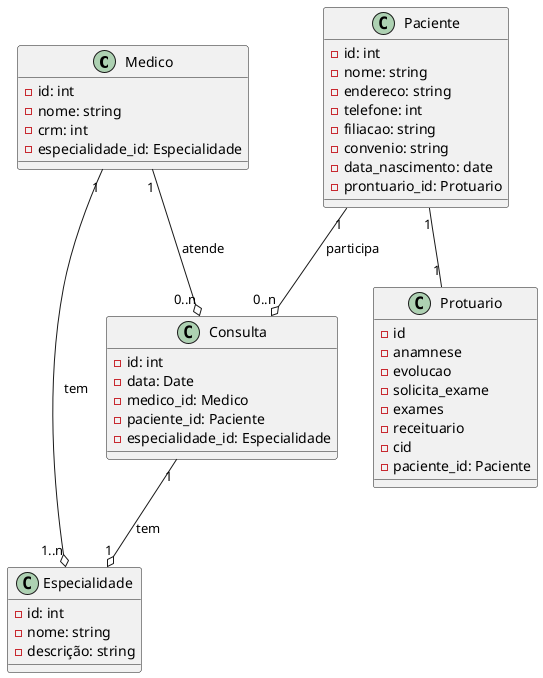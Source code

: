 @startuml

class Medico {
  - id: int
  - nome: string
  - crm: int
  - especialidade_id: Especialidade
}

class Paciente {
  - id: int
  - nome: string
  - endereco: string
  - telefone: int
  - filiacao: string
  - convenio: string
  - data_nascimento: date
  - prontuario_id: Protuario
}

class Protuario {
  - id
  - anamnese
  - evolucao
  - solicita_exame
  - exames
  - receituario
  - cid
  - paciente_id: Paciente
}

class Consulta {
  - id: int
  - data: Date
  - medico_id: Medico
  - paciente_id: Paciente
  - especialidade_id: Especialidade
}

class Especialidade {
  - id: int
  - nome: string
  - descrição: string
}

Medico "1" --o "0..n" Consulta : atende
Paciente "1" --o "0..n" Consulta : participa
Medico "1" --o "1..n" Especialidade : tem

Consulta "1" --o "1" Especialidade: tem
Paciente "1" --O "1" Protuario

@enduml

